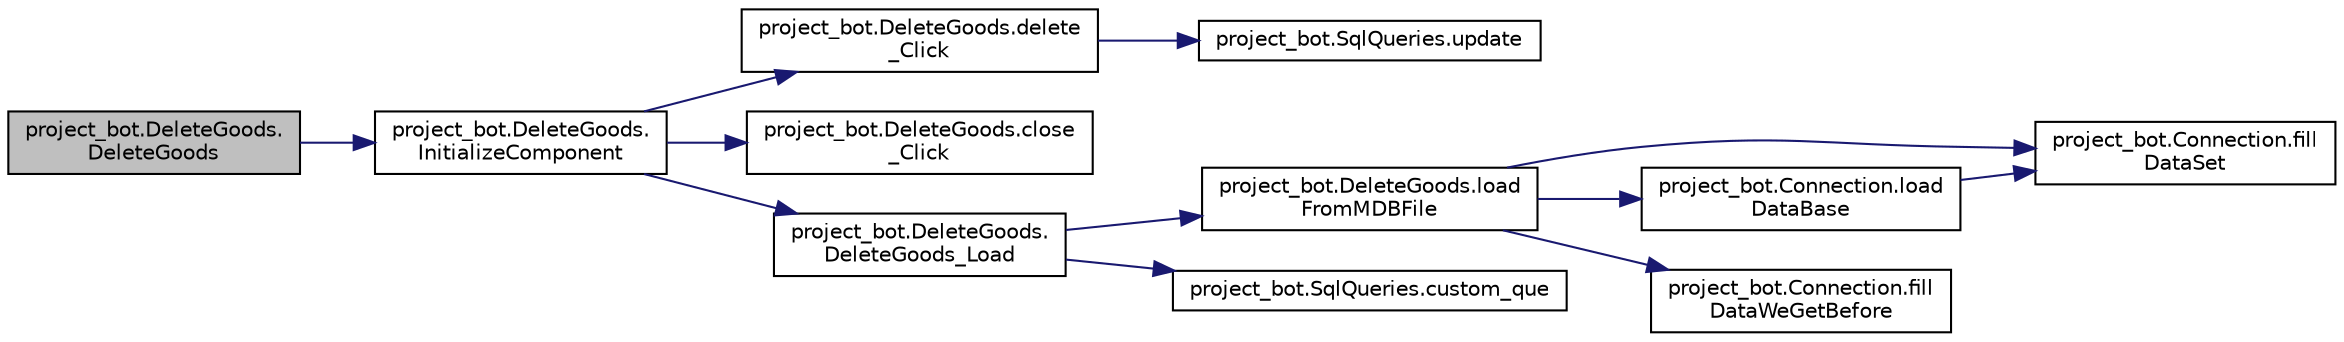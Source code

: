 digraph "project_bot.DeleteGoods.DeleteGoods"
{
  edge [fontname="Helvetica",fontsize="10",labelfontname="Helvetica",labelfontsize="10"];
  node [fontname="Helvetica",fontsize="10",shape=record];
  rankdir="LR";
  Node0 [label="project_bot.DeleteGoods.\lDeleteGoods",height=0.2,width=0.4,color="black", fillcolor="grey75", style="filled", fontcolor="black"];
  Node0 -> Node1 [color="midnightblue",fontsize="10",style="solid",fontname="Helvetica"];
  Node1 [label="project_bot.DeleteGoods.\lInitializeComponent",height=0.2,width=0.4,color="black", fillcolor="white", style="filled",URL="$classproject__bot_1_1_delete_goods.html#a7bd2e7ba312bb180d8c75b6eb9c339b7",tooltip="Required method for Designer support - do not modify the contents of this method with the code editor..."];
  Node1 -> Node2 [color="midnightblue",fontsize="10",style="solid",fontname="Helvetica"];
  Node2 [label="project_bot.DeleteGoods.delete\l_Click",height=0.2,width=0.4,color="black", fillcolor="white", style="filled",URL="$classproject__bot_1_1_delete_goods.html#a4aac5de189012c1bb7c1161b019b97a8"];
  Node2 -> Node3 [color="midnightblue",fontsize="10",style="solid",fontname="Helvetica"];
  Node3 [label="project_bot.SqlQueries.update",height=0.2,width=0.4,color="black", fillcolor="white", style="filled",URL="$classproject__bot_1_1_sql_queries.html#a1fddf4e1d2ecebfb016f1231925c59ff",tooltip="aktuakizacja danych w istniejacym wpisie "];
  Node1 -> Node4 [color="midnightblue",fontsize="10",style="solid",fontname="Helvetica"];
  Node4 [label="project_bot.DeleteGoods.close\l_Click",height=0.2,width=0.4,color="black", fillcolor="white", style="filled",URL="$classproject__bot_1_1_delete_goods.html#a845f1fe8c54f6b239984ce0916754cb8"];
  Node1 -> Node5 [color="midnightblue",fontsize="10",style="solid",fontname="Helvetica"];
  Node5 [label="project_bot.DeleteGoods.\lDeleteGoods_Load",height=0.2,width=0.4,color="black", fillcolor="white", style="filled",URL="$classproject__bot_1_1_delete_goods.html#af370b0ab48634b8319c7e059775194fa"];
  Node5 -> Node6 [color="midnightblue",fontsize="10",style="solid",fontname="Helvetica"];
  Node6 [label="project_bot.DeleteGoods.load\lFromMDBFile",height=0.2,width=0.4,color="black", fillcolor="white", style="filled",URL="$classproject__bot_1_1_delete_goods.html#abab9edf8ed6cdf9465263e469fad0e0b"];
  Node6 -> Node7 [color="midnightblue",fontsize="10",style="solid",fontname="Helvetica"];
  Node7 [label="project_bot.Connection.fill\lDataSet",height=0.2,width=0.4,color="black", fillcolor="white", style="filled",URL="$classproject__bot_1_1_connection.html#af68118c08e33fec46caeb1c4b904d588",tooltip="filling data set "];
  Node6 -> Node8 [color="midnightblue",fontsize="10",style="solid",fontname="Helvetica"];
  Node8 [label="project_bot.Connection.load\lDataBase",height=0.2,width=0.4,color="black", fillcolor="white", style="filled",URL="$classproject__bot_1_1_connection.html#a03f99178a79b05fef2f3a429a0a04df4",tooltip="filling data table "];
  Node8 -> Node7 [color="midnightblue",fontsize="10",style="solid",fontname="Helvetica"];
  Node6 -> Node9 [color="midnightblue",fontsize="10",style="solid",fontname="Helvetica"];
  Node9 [label="project_bot.Connection.fill\lDataWeGetBefore",height=0.2,width=0.4,color="black", fillcolor="white", style="filled",URL="$classproject__bot_1_1_connection.html#a67557fe025a012e4ab1ad9bb949cb9c0",tooltip="filling data apadter "];
  Node5 -> Node10 [color="midnightblue",fontsize="10",style="solid",fontname="Helvetica"];
  Node10 [label="project_bot.SqlQueries.custom_que",height=0.2,width=0.4,color="black", fillcolor="white", style="filled",URL="$classproject__bot_1_1_sql_queries.html#aa2262a95cf3b8460641b79663ad7509e",tooltip="metoday dla wprowadzania wlasnej kwerendy (recznie) "];
}
